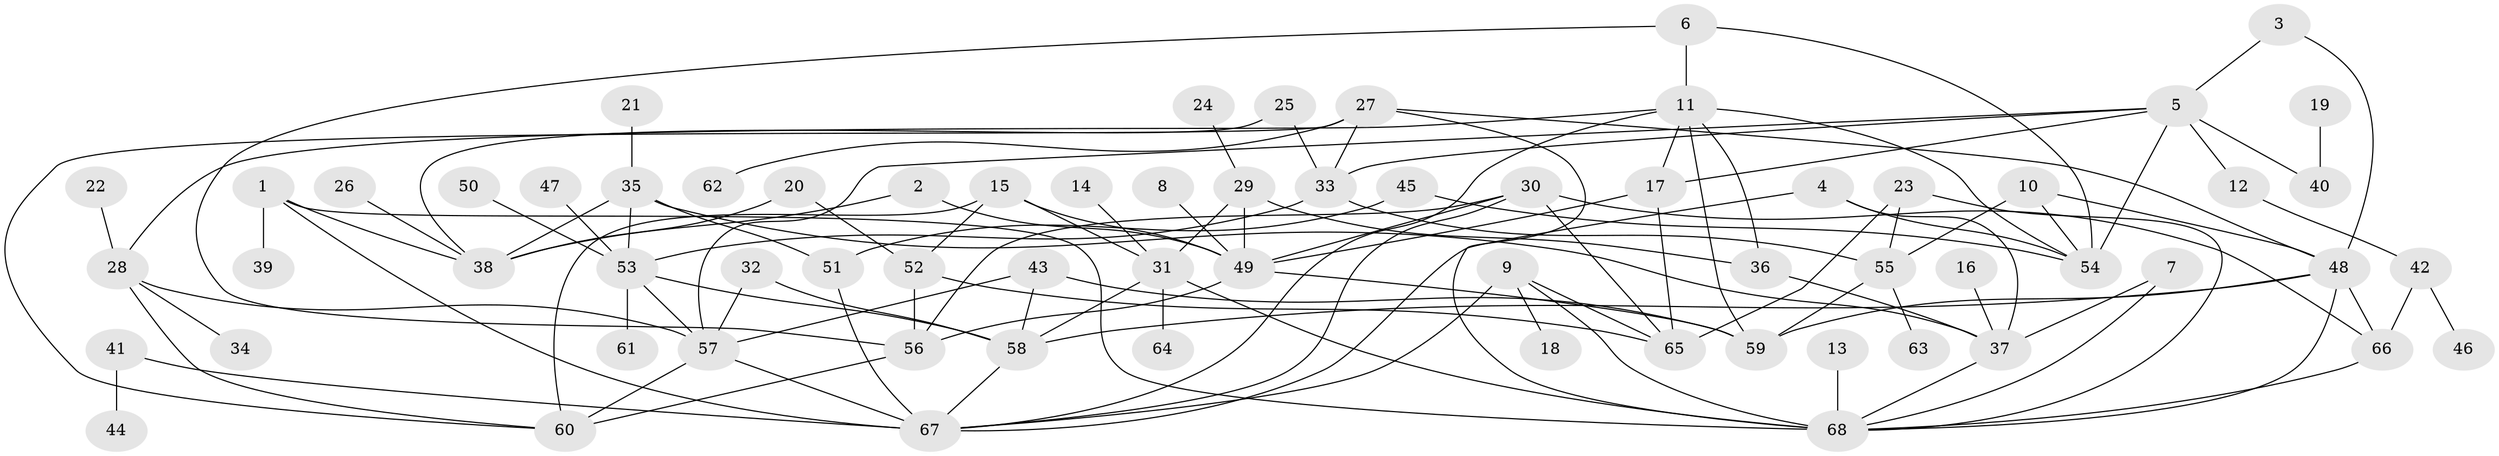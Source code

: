 // original degree distribution, {7: 0.02962962962962963, 2: 0.24444444444444444, 9: 0.007407407407407408, 6: 0.037037037037037035, 5: 0.08148148148148149, 1: 0.2518518518518518, 3: 0.23703703703703705, 4: 0.1111111111111111}
// Generated by graph-tools (version 1.1) at 2025/25/03/09/25 03:25:28]
// undirected, 68 vertices, 117 edges
graph export_dot {
graph [start="1"]
  node [color=gray90,style=filled];
  1;
  2;
  3;
  4;
  5;
  6;
  7;
  8;
  9;
  10;
  11;
  12;
  13;
  14;
  15;
  16;
  17;
  18;
  19;
  20;
  21;
  22;
  23;
  24;
  25;
  26;
  27;
  28;
  29;
  30;
  31;
  32;
  33;
  34;
  35;
  36;
  37;
  38;
  39;
  40;
  41;
  42;
  43;
  44;
  45;
  46;
  47;
  48;
  49;
  50;
  51;
  52;
  53;
  54;
  55;
  56;
  57;
  58;
  59;
  60;
  61;
  62;
  63;
  64;
  65;
  66;
  67;
  68;
  1 -- 38 [weight=1.0];
  1 -- 39 [weight=1.0];
  1 -- 67 [weight=2.0];
  1 -- 68 [weight=2.0];
  2 -- 38 [weight=1.0];
  2 -- 49 [weight=1.0];
  3 -- 5 [weight=1.0];
  3 -- 48 [weight=1.0];
  4 -- 37 [weight=1.0];
  4 -- 54 [weight=1.0];
  4 -- 67 [weight=1.0];
  5 -- 12 [weight=1.0];
  5 -- 17 [weight=1.0];
  5 -- 33 [weight=1.0];
  5 -- 40 [weight=1.0];
  5 -- 54 [weight=1.0];
  5 -- 57 [weight=1.0];
  6 -- 11 [weight=1.0];
  6 -- 54 [weight=1.0];
  6 -- 56 [weight=1.0];
  7 -- 37 [weight=1.0];
  7 -- 68 [weight=1.0];
  8 -- 49 [weight=1.0];
  9 -- 18 [weight=1.0];
  9 -- 65 [weight=1.0];
  9 -- 67 [weight=1.0];
  9 -- 68 [weight=1.0];
  10 -- 48 [weight=1.0];
  10 -- 54 [weight=1.0];
  10 -- 55 [weight=1.0];
  11 -- 17 [weight=1.0];
  11 -- 28 [weight=1.0];
  11 -- 36 [weight=1.0];
  11 -- 54 [weight=1.0];
  11 -- 59 [weight=1.0];
  11 -- 67 [weight=1.0];
  12 -- 42 [weight=1.0];
  13 -- 68 [weight=1.0];
  14 -- 31 [weight=1.0];
  15 -- 31 [weight=1.0];
  15 -- 49 [weight=1.0];
  15 -- 52 [weight=1.0];
  15 -- 60 [weight=1.0];
  16 -- 37 [weight=1.0];
  17 -- 49 [weight=1.0];
  17 -- 65 [weight=1.0];
  19 -- 40 [weight=1.0];
  20 -- 38 [weight=1.0];
  20 -- 52 [weight=1.0];
  21 -- 35 [weight=1.0];
  22 -- 28 [weight=1.0];
  23 -- 55 [weight=1.0];
  23 -- 65 [weight=1.0];
  23 -- 68 [weight=1.0];
  24 -- 29 [weight=1.0];
  25 -- 33 [weight=1.0];
  25 -- 38 [weight=1.0];
  26 -- 38 [weight=1.0];
  27 -- 33 [weight=1.0];
  27 -- 48 [weight=1.0];
  27 -- 60 [weight=1.0];
  27 -- 62 [weight=1.0];
  27 -- 68 [weight=1.0];
  28 -- 34 [weight=1.0];
  28 -- 57 [weight=1.0];
  28 -- 60 [weight=1.0];
  29 -- 31 [weight=1.0];
  29 -- 36 [weight=1.0];
  29 -- 49 [weight=2.0];
  30 -- 49 [weight=1.0];
  30 -- 56 [weight=1.0];
  30 -- 65 [weight=1.0];
  30 -- 66 [weight=1.0];
  30 -- 67 [weight=1.0];
  31 -- 58 [weight=1.0];
  31 -- 64 [weight=1.0];
  31 -- 68 [weight=1.0];
  32 -- 57 [weight=1.0];
  32 -- 58 [weight=1.0];
  33 -- 53 [weight=1.0];
  33 -- 55 [weight=1.0];
  35 -- 37 [weight=1.0];
  35 -- 38 [weight=1.0];
  35 -- 51 [weight=1.0];
  35 -- 53 [weight=1.0];
  36 -- 37 [weight=1.0];
  37 -- 68 [weight=1.0];
  41 -- 44 [weight=1.0];
  41 -- 67 [weight=1.0];
  42 -- 46 [weight=1.0];
  42 -- 66 [weight=2.0];
  43 -- 57 [weight=1.0];
  43 -- 58 [weight=1.0];
  43 -- 59 [weight=1.0];
  45 -- 51 [weight=1.0];
  45 -- 54 [weight=1.0];
  47 -- 53 [weight=1.0];
  48 -- 58 [weight=1.0];
  48 -- 59 [weight=2.0];
  48 -- 66 [weight=1.0];
  48 -- 68 [weight=1.0];
  49 -- 56 [weight=1.0];
  49 -- 59 [weight=1.0];
  50 -- 53 [weight=1.0];
  51 -- 67 [weight=1.0];
  52 -- 56 [weight=1.0];
  52 -- 65 [weight=1.0];
  53 -- 57 [weight=1.0];
  53 -- 58 [weight=1.0];
  53 -- 61 [weight=1.0];
  55 -- 59 [weight=1.0];
  55 -- 63 [weight=1.0];
  56 -- 60 [weight=1.0];
  57 -- 60 [weight=1.0];
  57 -- 67 [weight=1.0];
  58 -- 67 [weight=1.0];
  66 -- 68 [weight=1.0];
}
